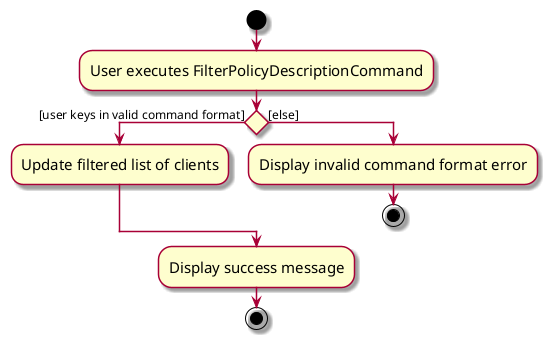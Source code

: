 @startuml
skin rose
skinparam ActivityFontSize 15
skinparam ArrowFontSize 12
start
:User executes FilterPolicyDescriptionCommand;

'Since the beta syntax does not support placing the condition outside the
'diamond we place it as the true branch instead.

if () then ([user keys in valid command format])
    :Update filtered list of clients;
else ([else])
    :Display invalid command format error;
stop
endif
:Display success message;
stop
@enduml
